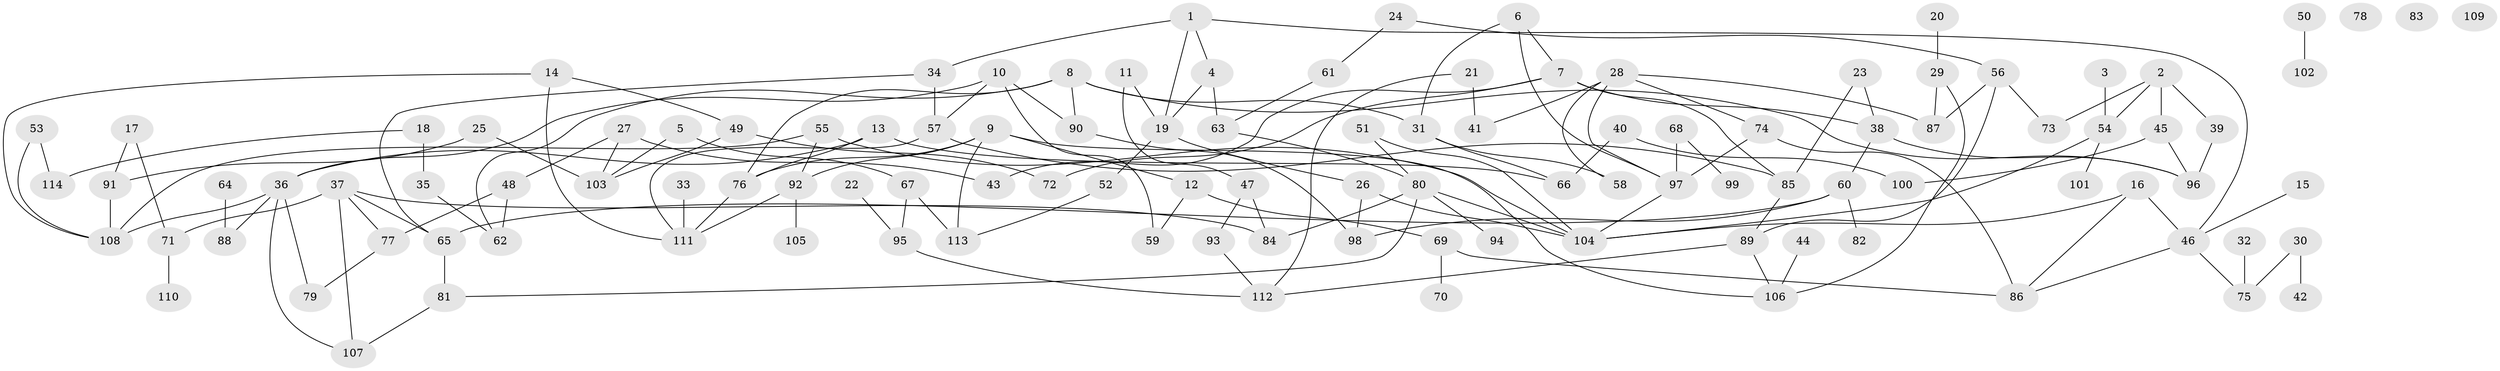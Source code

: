 // coarse degree distribution, {18: 0.014705882352941176, 6: 0.058823529411764705, 1: 0.17647058823529413, 2: 0.23529411764705882, 3: 0.19117647058823528, 5: 0.10294117647058823, 9: 0.014705882352941176, 8: 0.029411764705882353, 7: 0.014705882352941176, 4: 0.10294117647058823, 0: 0.058823529411764705}
// Generated by graph-tools (version 1.1) at 2025/16/03/04/25 18:16:26]
// undirected, 114 vertices, 159 edges
graph export_dot {
graph [start="1"]
  node [color=gray90,style=filled];
  1;
  2;
  3;
  4;
  5;
  6;
  7;
  8;
  9;
  10;
  11;
  12;
  13;
  14;
  15;
  16;
  17;
  18;
  19;
  20;
  21;
  22;
  23;
  24;
  25;
  26;
  27;
  28;
  29;
  30;
  31;
  32;
  33;
  34;
  35;
  36;
  37;
  38;
  39;
  40;
  41;
  42;
  43;
  44;
  45;
  46;
  47;
  48;
  49;
  50;
  51;
  52;
  53;
  54;
  55;
  56;
  57;
  58;
  59;
  60;
  61;
  62;
  63;
  64;
  65;
  66;
  67;
  68;
  69;
  70;
  71;
  72;
  73;
  74;
  75;
  76;
  77;
  78;
  79;
  80;
  81;
  82;
  83;
  84;
  85;
  86;
  87;
  88;
  89;
  90;
  91;
  92;
  93;
  94;
  95;
  96;
  97;
  98;
  99;
  100;
  101;
  102;
  103;
  104;
  105;
  106;
  107;
  108;
  109;
  110;
  111;
  112;
  113;
  114;
  1 -- 4;
  1 -- 19;
  1 -- 34;
  1 -- 46;
  2 -- 39;
  2 -- 45;
  2 -- 54;
  2 -- 73;
  3 -- 54;
  4 -- 19;
  4 -- 63;
  5 -- 67;
  5 -- 103;
  6 -- 7;
  6 -- 31;
  6 -- 97;
  7 -- 38;
  7 -- 43;
  7 -- 72;
  7 -- 85;
  8 -- 31;
  8 -- 62;
  8 -- 76;
  8 -- 90;
  8 -- 96;
  9 -- 12;
  9 -- 76;
  9 -- 92;
  9 -- 106;
  9 -- 113;
  10 -- 36;
  10 -- 57;
  10 -- 59;
  10 -- 90;
  11 -- 19;
  11 -- 47;
  12 -- 59;
  12 -- 69;
  13 -- 36;
  13 -- 66;
  13 -- 76;
  14 -- 49;
  14 -- 108;
  14 -- 111;
  15 -- 46;
  16 -- 46;
  16 -- 86;
  16 -- 104;
  17 -- 71;
  17 -- 91;
  18 -- 35;
  18 -- 114;
  19 -- 26;
  19 -- 52;
  20 -- 29;
  21 -- 41;
  21 -- 112;
  22 -- 95;
  23 -- 38;
  23 -- 85;
  24 -- 56;
  24 -- 61;
  25 -- 91;
  25 -- 103;
  26 -- 98;
  26 -- 104;
  27 -- 43;
  27 -- 48;
  27 -- 103;
  28 -- 41;
  28 -- 58;
  28 -- 74;
  28 -- 87;
  28 -- 97;
  29 -- 87;
  29 -- 106;
  30 -- 42;
  30 -- 75;
  31 -- 58;
  31 -- 66;
  32 -- 75;
  33 -- 111;
  34 -- 57;
  34 -- 65;
  35 -- 62;
  36 -- 79;
  36 -- 88;
  36 -- 107;
  36 -- 108;
  37 -- 65;
  37 -- 71;
  37 -- 77;
  37 -- 84;
  37 -- 107;
  38 -- 60;
  38 -- 96;
  39 -- 96;
  40 -- 66;
  40 -- 100;
  44 -- 106;
  45 -- 96;
  45 -- 100;
  46 -- 75;
  46 -- 86;
  47 -- 84;
  47 -- 93;
  48 -- 62;
  48 -- 77;
  49 -- 72;
  49 -- 103;
  50 -- 102;
  51 -- 80;
  51 -- 104;
  52 -- 113;
  53 -- 108;
  53 -- 114;
  54 -- 101;
  54 -- 104;
  55 -- 92;
  55 -- 104;
  55 -- 108;
  56 -- 73;
  56 -- 87;
  56 -- 89;
  57 -- 85;
  57 -- 111;
  60 -- 65;
  60 -- 82;
  60 -- 98;
  61 -- 63;
  63 -- 80;
  64 -- 88;
  65 -- 81;
  67 -- 95;
  67 -- 113;
  68 -- 97;
  68 -- 99;
  69 -- 70;
  69 -- 86;
  71 -- 110;
  74 -- 86;
  74 -- 97;
  76 -- 111;
  77 -- 79;
  80 -- 81;
  80 -- 84;
  80 -- 94;
  80 -- 104;
  81 -- 107;
  85 -- 89;
  89 -- 106;
  89 -- 112;
  90 -- 98;
  91 -- 108;
  92 -- 105;
  92 -- 111;
  93 -- 112;
  95 -- 112;
  97 -- 104;
}
